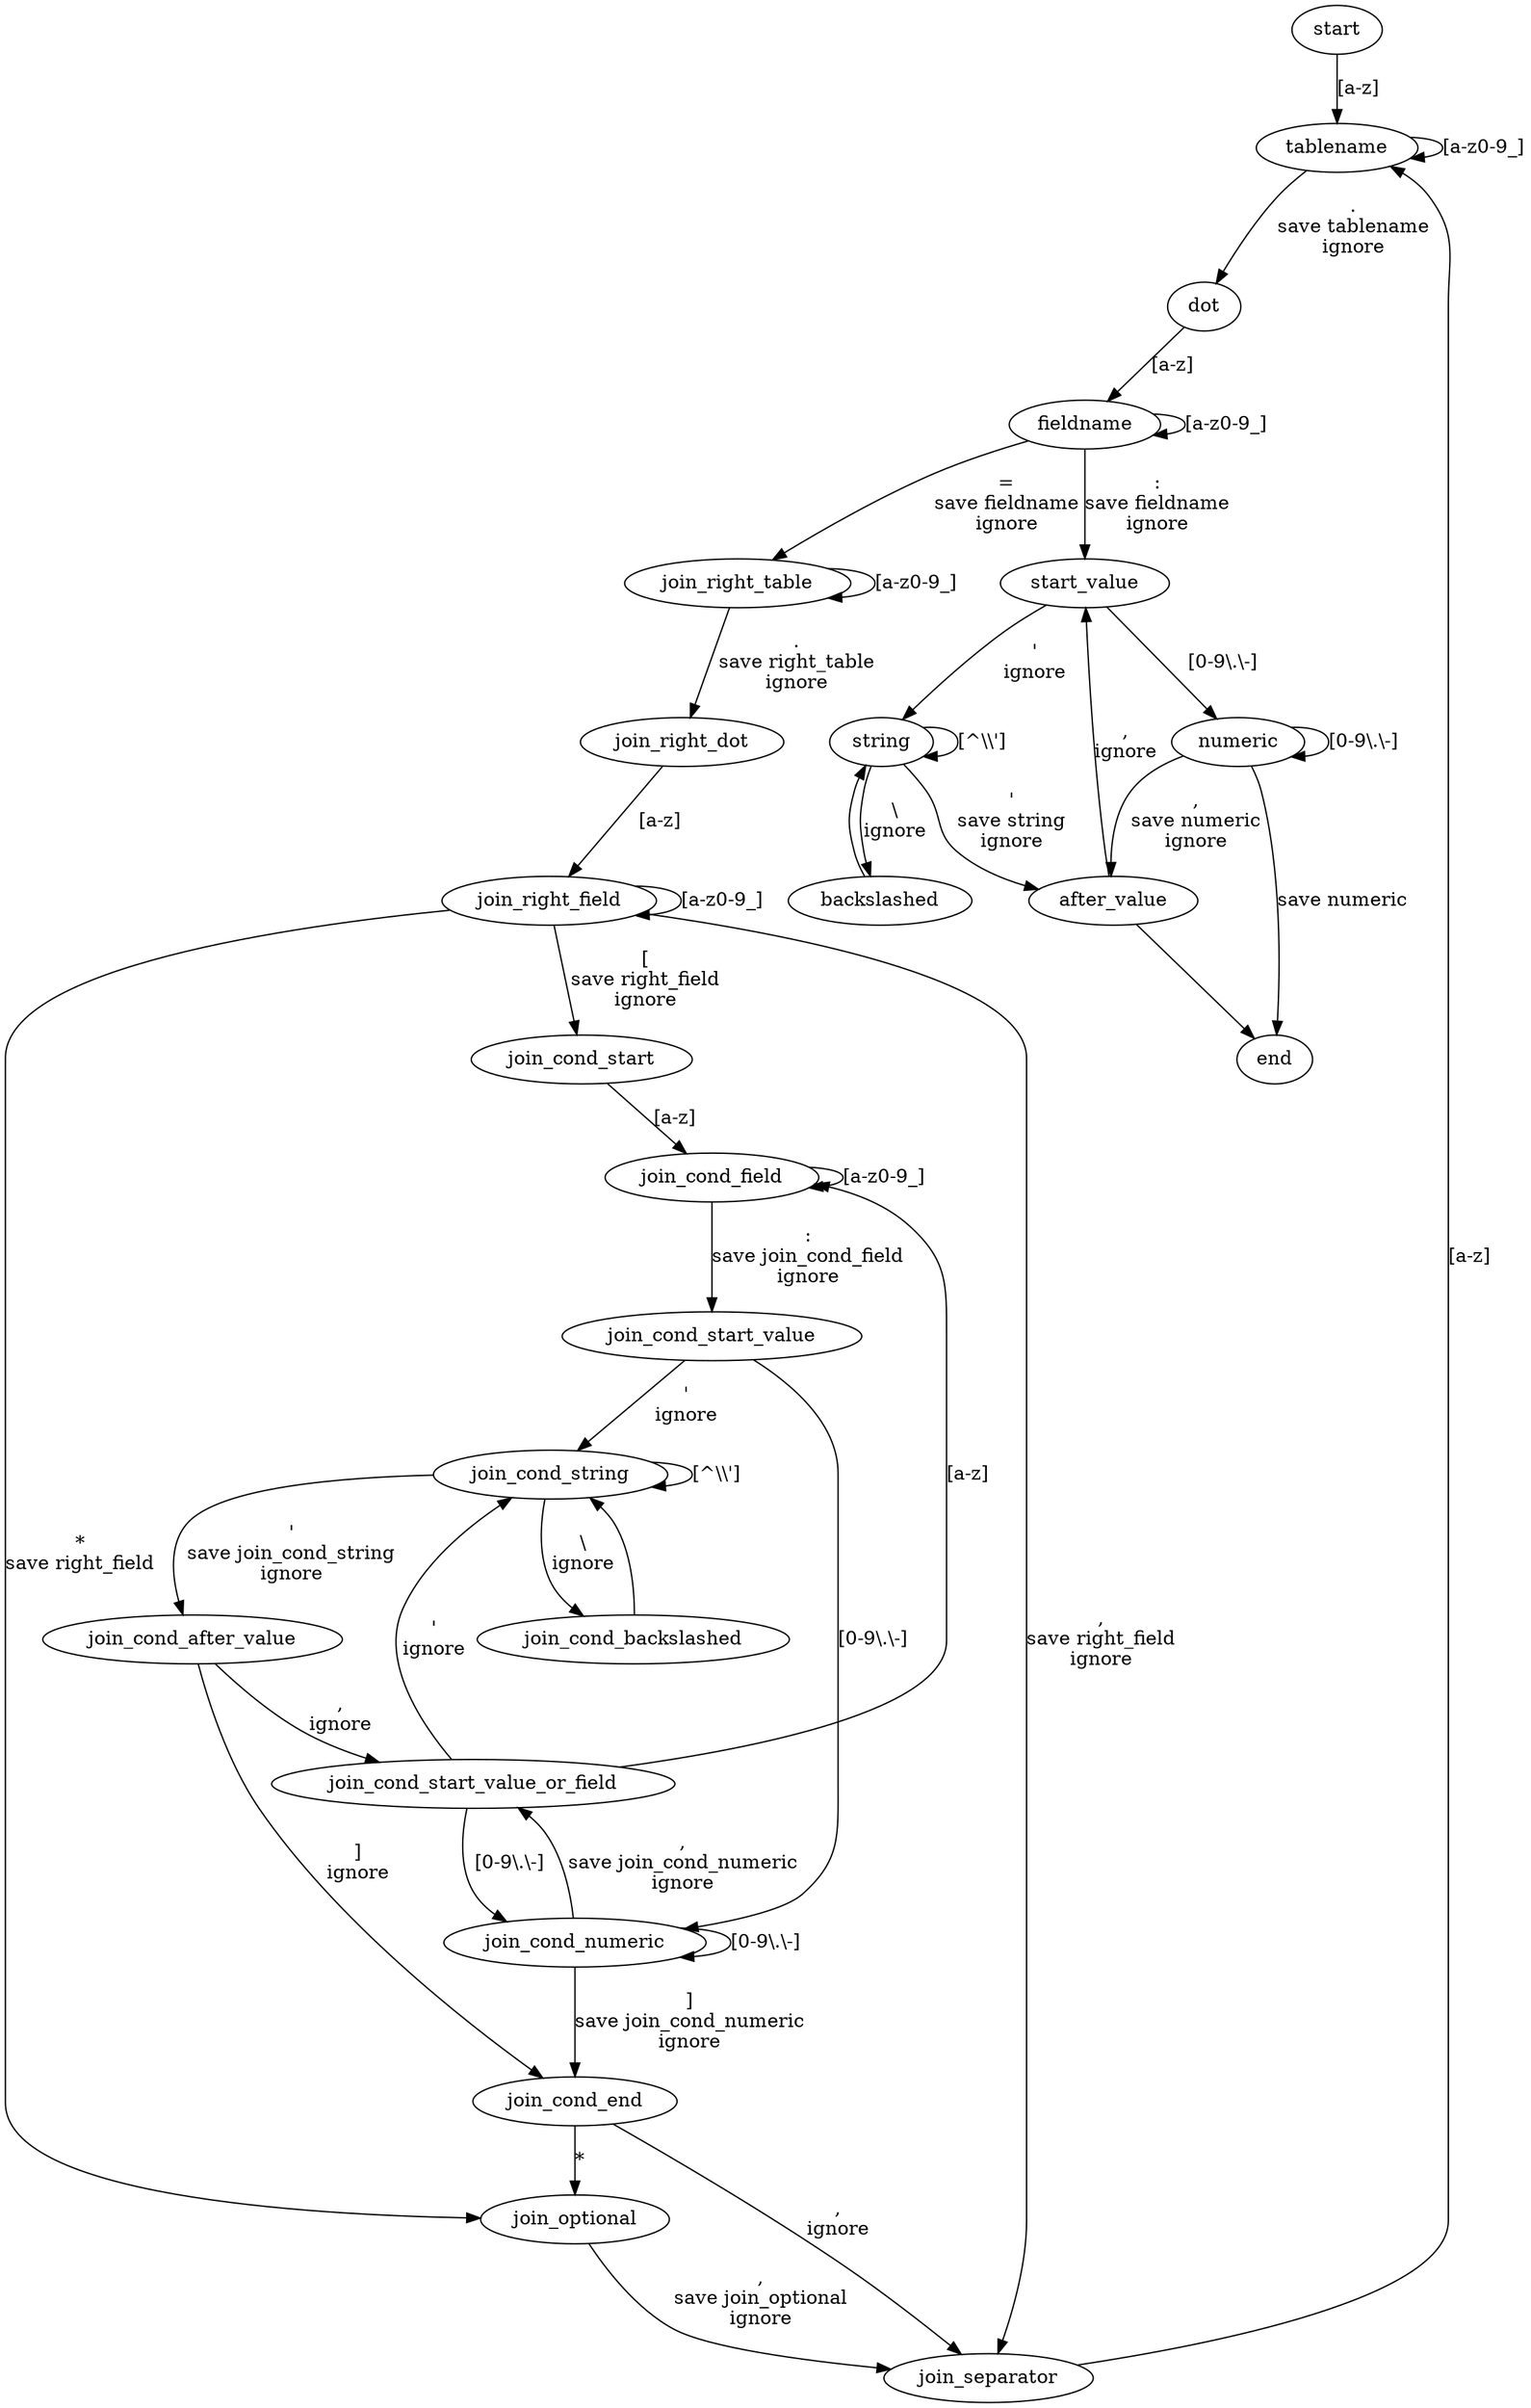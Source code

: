digraph {
  start -> tablename [ label="[a-z]" ]

  tablename -> tablename [ label="[a-z0-9_]" ]
  tablename -> dot [ label=".\nsave tablename\nignore" ]

  // "tablename" cannot go directly to "fieldname" since fieldnames have to start with a letter.
  dot -> fieldname [ label="[a-z]" ]

  fieldname -> fieldname [ label="[a-z0-9_]" ]
  fieldname -> start_value [ label=":\nsave fieldname\nignore" ]
  fieldname -> join_right_table [ label="=\nsave fieldname\nignore" ]

  join_right_table -> join_right_table [ label="[a-z0-9_]" ]
  join_right_table -> join_right_dot [ label=".\nsave right_table\nignore" ]

  join_right_dot -> join_right_field [ label="[a-z]" ]

  join_right_field -> join_right_field [ label="[a-z0-9_]" ]
  join_right_field -> join_separator [ label=",\nsave right_field\nignore" ]
  join_right_field -> join_cond_start [ label="[\nsave right_field\nignore" ]
  join_right_field -> join_optional [ label="*\nsave right_field" ]

  join_separator -> tablename [ label="[a-z]" ]

  join_optional -> join_separator [ label=",\nsave join_optional\nignore" ]

  join_cond_start -> join_cond_field [ label="[a-z]" ]

  join_cond_field -> join_cond_field [ label="[a-z0-9_]" ]
  join_cond_field -> join_cond_start_value [ label=":\nsave join_cond_field\nignore" ]

  join_cond_start_value -> join_cond_string [ label="'\nignore" ]
  join_cond_start_value -> join_cond_numeric [ label="[0-9\\.\\-]" ]

  join_cond_start_value_or_field -> join_cond_string [ label="'\nignore" ]
  join_cond_start_value_or_field -> join_cond_numeric [ label="[0-9\\.\\-]" ]
  join_cond_start_value_or_field -> join_cond_field [ label="[a-z]" ]

  join_cond_string -> join_cond_string [ label="[^\\\\\']" ]
  join_cond_string -> join_cond_backslashed [ label="\\\nignore" ]
  join_cond_string -> join_cond_after_value [ label="'\nsave join_cond_string\nignore" ]

  join_cond_backslashed -> join_cond_string

  join_cond_numeric -> join_cond_numeric [ label="[0-9\\.\\-]" ]
  join_cond_numeric -> join_cond_start_value_or_field [ label=",\nsave join_cond_numeric\nignore" ]
  join_cond_numeric -> join_cond_end [ label="]\nsave join_cond_numeric\nignore" ]

  join_cond_after_value -> join_cond_end [ label="]\nignore" ]
  join_cond_after_value -> join_cond_start_value_or_field [ label=",\nignore" ]

  join_cond_end -> join_optional [ label="*" ]
  join_cond_end -> join_separator [ label=",\nignore" ]

  start_value -> string [ label="'\nignore" ]
  start_value -> numeric [ label="[0-9\\.\\-]" ]

  string -> string [ label="[^\\\\\']" ]
  string -> backslashed [ label="\\\nignore" ]
  string -> after_value [ label="'\nsave string\nignore" ]

  backslashed -> string

  numeric -> numeric [ label="[0-9\\.\\-]" ]
  numeric -> after_value [ label=",\nsave numeric\nignore" ]
  numeric -> end [ label="save numeric" ]

  after_value -> end
  after_value -> start_value [ label=",\nignore" ]
}